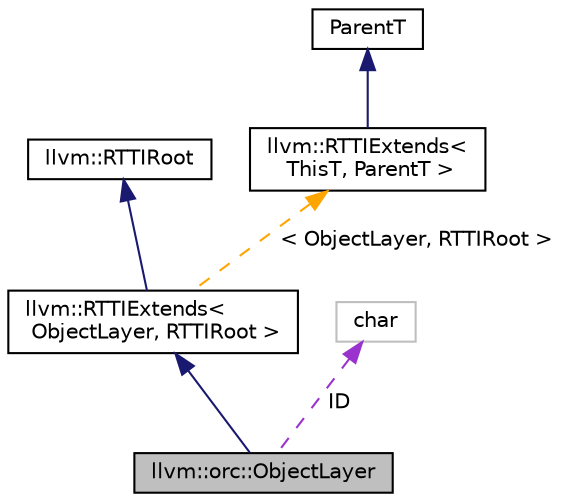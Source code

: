 digraph "llvm::orc::ObjectLayer"
{
 // LATEX_PDF_SIZE
  bgcolor="transparent";
  edge [fontname="Helvetica",fontsize="10",labelfontname="Helvetica",labelfontsize="10"];
  node [fontname="Helvetica",fontsize="10",shape=record];
  Node1 [label="llvm::orc::ObjectLayer",height=0.2,width=0.4,color="black", fillcolor="grey75", style="filled", fontcolor="black",tooltip="Interface for Layers that accept object files."];
  Node2 -> Node1 [dir="back",color="midnightblue",fontsize="10",style="solid",fontname="Helvetica"];
  Node2 [label="llvm::RTTIExtends\<\l ObjectLayer, RTTIRoot \>",height=0.2,width=0.4,color="black",URL="$classllvm_1_1RTTIExtends.html",tooltip=" "];
  Node3 -> Node2 [dir="back",color="midnightblue",fontsize="10",style="solid",fontname="Helvetica"];
  Node3 [label="llvm::RTTIRoot",height=0.2,width=0.4,color="black",URL="$classllvm_1_1RTTIRoot.html",tooltip="Base class for the extensible RTTI hierarchy."];
  Node4 -> Node2 [dir="back",color="orange",fontsize="10",style="dashed",label=" \< ObjectLayer, RTTIRoot \>" ,fontname="Helvetica"];
  Node4 [label="llvm::RTTIExtends\<\l ThisT, ParentT \>",height=0.2,width=0.4,color="black",URL="$classllvm_1_1RTTIExtends.html",tooltip="Inheritance utility for extensible RTTI."];
  Node5 -> Node4 [dir="back",color="midnightblue",fontsize="10",style="solid",fontname="Helvetica"];
  Node5 [label="ParentT",height=0.2,width=0.4,color="black",URL="$classParentT.html",tooltip=" "];
  Node6 -> Node1 [dir="back",color="darkorchid3",fontsize="10",style="dashed",label=" ID" ,fontname="Helvetica"];
  Node6 [label="char",height=0.2,width=0.4,color="grey75",tooltip=" "];
}
